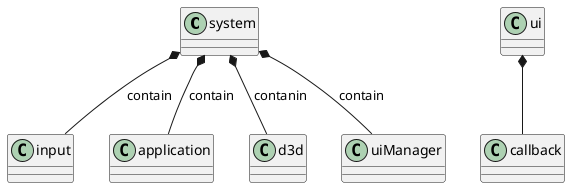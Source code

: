 @startuml
'https://plantuml.com/class-diagram

class system
class input
class application
class d3d
class uiManager

class ui
class callback

system *-- input : contain
system *-- application : contain
system *-- d3d : contanin
system *-- uiManager : contain

ui *-- callback

@enduml